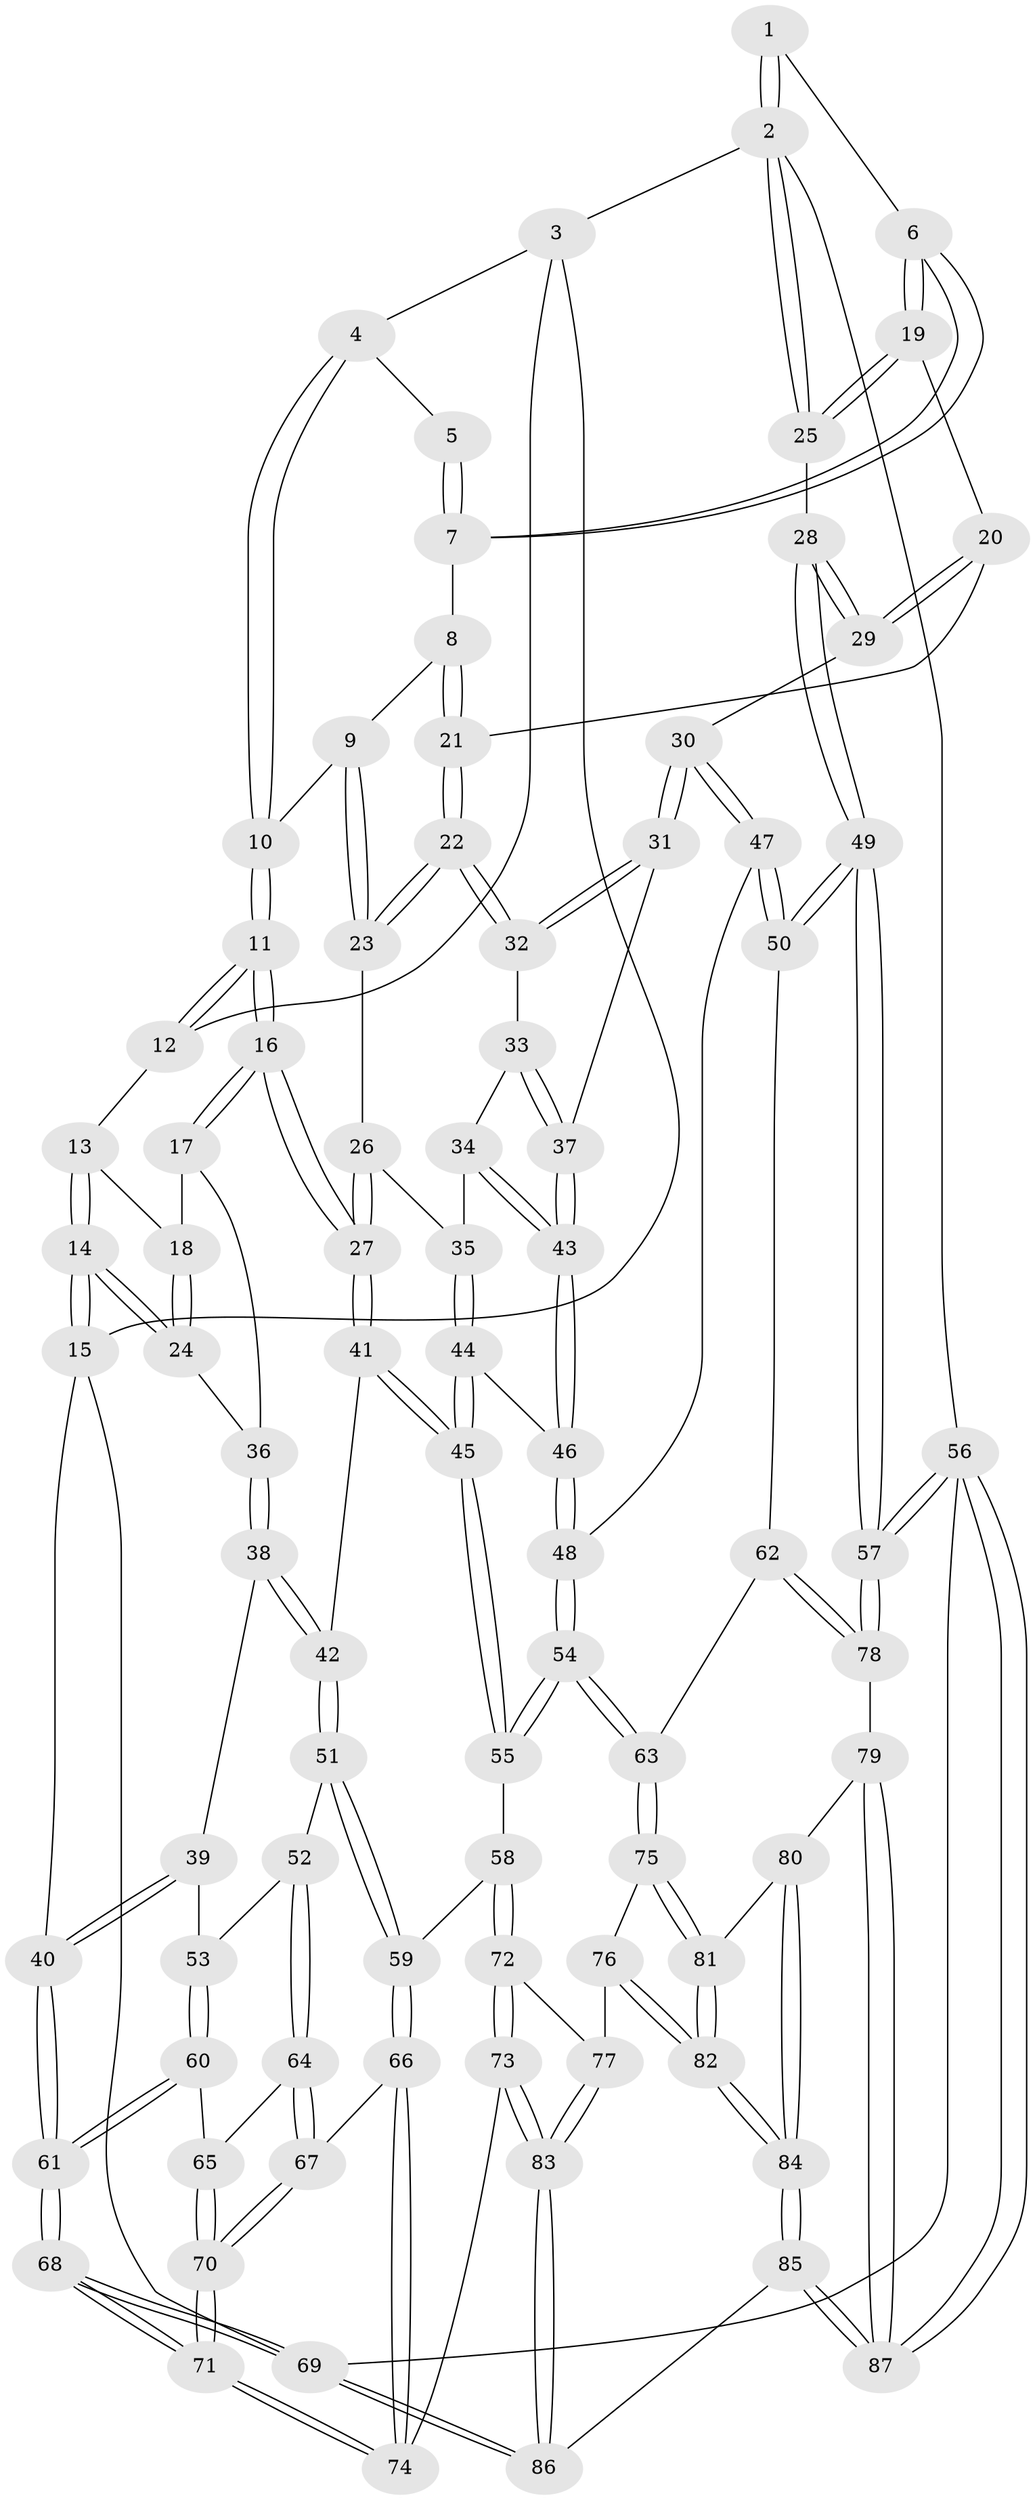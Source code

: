 // Generated by graph-tools (version 1.1) at 2025/11/02/27/25 16:11:57]
// undirected, 87 vertices, 214 edges
graph export_dot {
graph [start="1"]
  node [color=gray90,style=filled];
  1 [pos="+0.8470600172552608+0"];
  2 [pos="+1+0"];
  3 [pos="+0.18875128078510384+0"];
  4 [pos="+0.5674891115635409+0"];
  5 [pos="+0.7126776753303534+0"];
  6 [pos="+0.8584174396635865+0.13968612046664428"];
  7 [pos="+0.7375852181335444+0.03973685939402325"];
  8 [pos="+0.6890784496848211+0.12357100127374143"];
  9 [pos="+0.639496720712235+0.12933474459867494"];
  10 [pos="+0.5146149729720608+0.09690808844372226"];
  11 [pos="+0.4078041913243082+0.22979174721705795"];
  12 [pos="+0.19870880169983152+0"];
  13 [pos="+0.13583969595432457+0.052965520214459154"];
  14 [pos="+0+0.19372236964742784"];
  15 [pos="+0+0.2034319038665298"];
  16 [pos="+0.4071595842564811+0.23963250413562992"];
  17 [pos="+0.23545366879129612+0.2535352225589172"];
  18 [pos="+0.1392262176686532+0.11850406963909459"];
  19 [pos="+0.8587336138943391+0.14018338414189627"];
  20 [pos="+0.7674490159807938+0.22357110878389244"];
  21 [pos="+0.7630357198079004+0.2266889374094718"];
  22 [pos="+0.7552387058156325+0.24751650151417684"];
  23 [pos="+0.6457132831915712+0.25097558967234534"];
  24 [pos="+0.09904452070096505+0.2717157025152523"];
  25 [pos="+1+0.18508345130138718"];
  26 [pos="+0.6062698879742562+0.2692099473736949"];
  27 [pos="+0.4077789889659799+0.24128591884974857"];
  28 [pos="+1+0.24608766534721943"];
  29 [pos="+1+0.3165102367854726"];
  30 [pos="+1+0.35465064931971624"];
  31 [pos="+0.889414621718519+0.34295528729562275"];
  32 [pos="+0.767243884142872+0.29663296145659984"];
  33 [pos="+0.7578415004491283+0.3148616220789443"];
  34 [pos="+0.6683723048195739+0.37127837468109676"];
  35 [pos="+0.6570731319466381+0.3744737703066397"];
  36 [pos="+0.12255332760691036+0.29482655937114544"];
  37 [pos="+0.7781774349172107+0.444089385205113"];
  38 [pos="+0.12056962927186825+0.3589369966781797"];
  39 [pos="+0.03758848823340609+0.45567646521802435"];
  40 [pos="+0+0.4666013141307859"];
  41 [pos="+0.40752096661234355+0.39609216657806434"];
  42 [pos="+0.31314558629324224+0.4707323103695013"];
  43 [pos="+0.7755980236251062+0.459612908919303"];
  44 [pos="+0.5931377180398129+0.4612077375926189"];
  45 [pos="+0.5413449479573349+0.49459238401466066"];
  46 [pos="+0.7759950414198763+0.46670821040331"];
  47 [pos="+0.8612966603449286+0.5474737318659217"];
  48 [pos="+0.8277309992301646+0.5479477479229353"];
  49 [pos="+1+0.6536873338994263"];
  50 [pos="+0.909477632062498+0.5946088405148079"];
  51 [pos="+0.2982394269687878+0.4980649443241915"];
  52 [pos="+0.19538906679151746+0.5664331215498927"];
  53 [pos="+0.14990427417380764+0.5662548538900987"];
  54 [pos="+0.6611533133493329+0.6875992369122522"];
  55 [pos="+0.5871711427590476+0.6465015505344862"];
  56 [pos="+1+1"];
  57 [pos="+1+0.8384087245615994"];
  58 [pos="+0.4916909952330267+0.6945369368371473"];
  59 [pos="+0.38578254448953864+0.701910929493863"];
  60 [pos="+0.06976494858016236+0.6560825831552923"];
  61 [pos="+0+0.8428386779880178"];
  62 [pos="+0.9061380622395752+0.7674645333141608"];
  63 [pos="+0.666546675157601+0.7001428489038194"];
  64 [pos="+0.22822321233835138+0.69318761369167"];
  65 [pos="+0.14059861962218304+0.7056543406618494"];
  66 [pos="+0.35886733103836543+0.7261221461238901"];
  67 [pos="+0.2616268418458109+0.7470181037882359"];
  68 [pos="+0+1"];
  69 [pos="+0+1"];
  70 [pos="+0.1551783764145923+0.9167117501349937"];
  71 [pos="+0.13998973657844924+0.947423698791774"];
  72 [pos="+0.47293388791921753+0.8644436609172548"];
  73 [pos="+0.4166325722690447+0.9059571302278887"];
  74 [pos="+0.3935195981582039+0.896638819432523"];
  75 [pos="+0.6676653511195333+0.7513626818260657"];
  76 [pos="+0.6163221354662084+0.8515438754688387"];
  77 [pos="+0.5800445018741514+0.8770506302659742"];
  78 [pos="+0.9454753493663489+0.8158884282302449"];
  79 [pos="+0.8487104123303869+0.91461243197808"];
  80 [pos="+0.7843295805065122+0.8918404798797767"];
  81 [pos="+0.7741982215297526+0.8836766746703839"];
  82 [pos="+0.6645089368842094+0.9380807925941345"];
  83 [pos="+0.5169416582580227+1"];
  84 [pos="+0.6751255335359458+1"];
  85 [pos="+0.639477027896222+1"];
  86 [pos="+0.5234179148336896+1"];
  87 [pos="+0.8894041517679196+1"];
  1 -- 2;
  1 -- 2;
  1 -- 6;
  2 -- 3;
  2 -- 25;
  2 -- 25;
  2 -- 56;
  3 -- 4;
  3 -- 12;
  3 -- 15;
  4 -- 5;
  4 -- 10;
  4 -- 10;
  5 -- 7;
  5 -- 7;
  6 -- 7;
  6 -- 7;
  6 -- 19;
  6 -- 19;
  7 -- 8;
  8 -- 9;
  8 -- 21;
  8 -- 21;
  9 -- 10;
  9 -- 23;
  9 -- 23;
  10 -- 11;
  10 -- 11;
  11 -- 12;
  11 -- 12;
  11 -- 16;
  11 -- 16;
  12 -- 13;
  13 -- 14;
  13 -- 14;
  13 -- 18;
  14 -- 15;
  14 -- 15;
  14 -- 24;
  14 -- 24;
  15 -- 40;
  15 -- 69;
  16 -- 17;
  16 -- 17;
  16 -- 27;
  16 -- 27;
  17 -- 18;
  17 -- 36;
  18 -- 24;
  18 -- 24;
  19 -- 20;
  19 -- 25;
  19 -- 25;
  20 -- 21;
  20 -- 29;
  20 -- 29;
  21 -- 22;
  21 -- 22;
  22 -- 23;
  22 -- 23;
  22 -- 32;
  22 -- 32;
  23 -- 26;
  24 -- 36;
  25 -- 28;
  26 -- 27;
  26 -- 27;
  26 -- 35;
  27 -- 41;
  27 -- 41;
  28 -- 29;
  28 -- 29;
  28 -- 49;
  28 -- 49;
  29 -- 30;
  30 -- 31;
  30 -- 31;
  30 -- 47;
  30 -- 47;
  31 -- 32;
  31 -- 32;
  31 -- 37;
  32 -- 33;
  33 -- 34;
  33 -- 37;
  33 -- 37;
  34 -- 35;
  34 -- 43;
  34 -- 43;
  35 -- 44;
  35 -- 44;
  36 -- 38;
  36 -- 38;
  37 -- 43;
  37 -- 43;
  38 -- 39;
  38 -- 42;
  38 -- 42;
  39 -- 40;
  39 -- 40;
  39 -- 53;
  40 -- 61;
  40 -- 61;
  41 -- 42;
  41 -- 45;
  41 -- 45;
  42 -- 51;
  42 -- 51;
  43 -- 46;
  43 -- 46;
  44 -- 45;
  44 -- 45;
  44 -- 46;
  45 -- 55;
  45 -- 55;
  46 -- 48;
  46 -- 48;
  47 -- 48;
  47 -- 50;
  47 -- 50;
  48 -- 54;
  48 -- 54;
  49 -- 50;
  49 -- 50;
  49 -- 57;
  49 -- 57;
  50 -- 62;
  51 -- 52;
  51 -- 59;
  51 -- 59;
  52 -- 53;
  52 -- 64;
  52 -- 64;
  53 -- 60;
  53 -- 60;
  54 -- 55;
  54 -- 55;
  54 -- 63;
  54 -- 63;
  55 -- 58;
  56 -- 57;
  56 -- 57;
  56 -- 87;
  56 -- 87;
  56 -- 69;
  57 -- 78;
  57 -- 78;
  58 -- 59;
  58 -- 72;
  58 -- 72;
  59 -- 66;
  59 -- 66;
  60 -- 61;
  60 -- 61;
  60 -- 65;
  61 -- 68;
  61 -- 68;
  62 -- 63;
  62 -- 78;
  62 -- 78;
  63 -- 75;
  63 -- 75;
  64 -- 65;
  64 -- 67;
  64 -- 67;
  65 -- 70;
  65 -- 70;
  66 -- 67;
  66 -- 74;
  66 -- 74;
  67 -- 70;
  67 -- 70;
  68 -- 69;
  68 -- 69;
  68 -- 71;
  68 -- 71;
  69 -- 86;
  69 -- 86;
  70 -- 71;
  70 -- 71;
  71 -- 74;
  71 -- 74;
  72 -- 73;
  72 -- 73;
  72 -- 77;
  73 -- 74;
  73 -- 83;
  73 -- 83;
  75 -- 76;
  75 -- 81;
  75 -- 81;
  76 -- 77;
  76 -- 82;
  76 -- 82;
  77 -- 83;
  77 -- 83;
  78 -- 79;
  79 -- 80;
  79 -- 87;
  79 -- 87;
  80 -- 81;
  80 -- 84;
  80 -- 84;
  81 -- 82;
  81 -- 82;
  82 -- 84;
  82 -- 84;
  83 -- 86;
  83 -- 86;
  84 -- 85;
  84 -- 85;
  85 -- 86;
  85 -- 87;
  85 -- 87;
}
